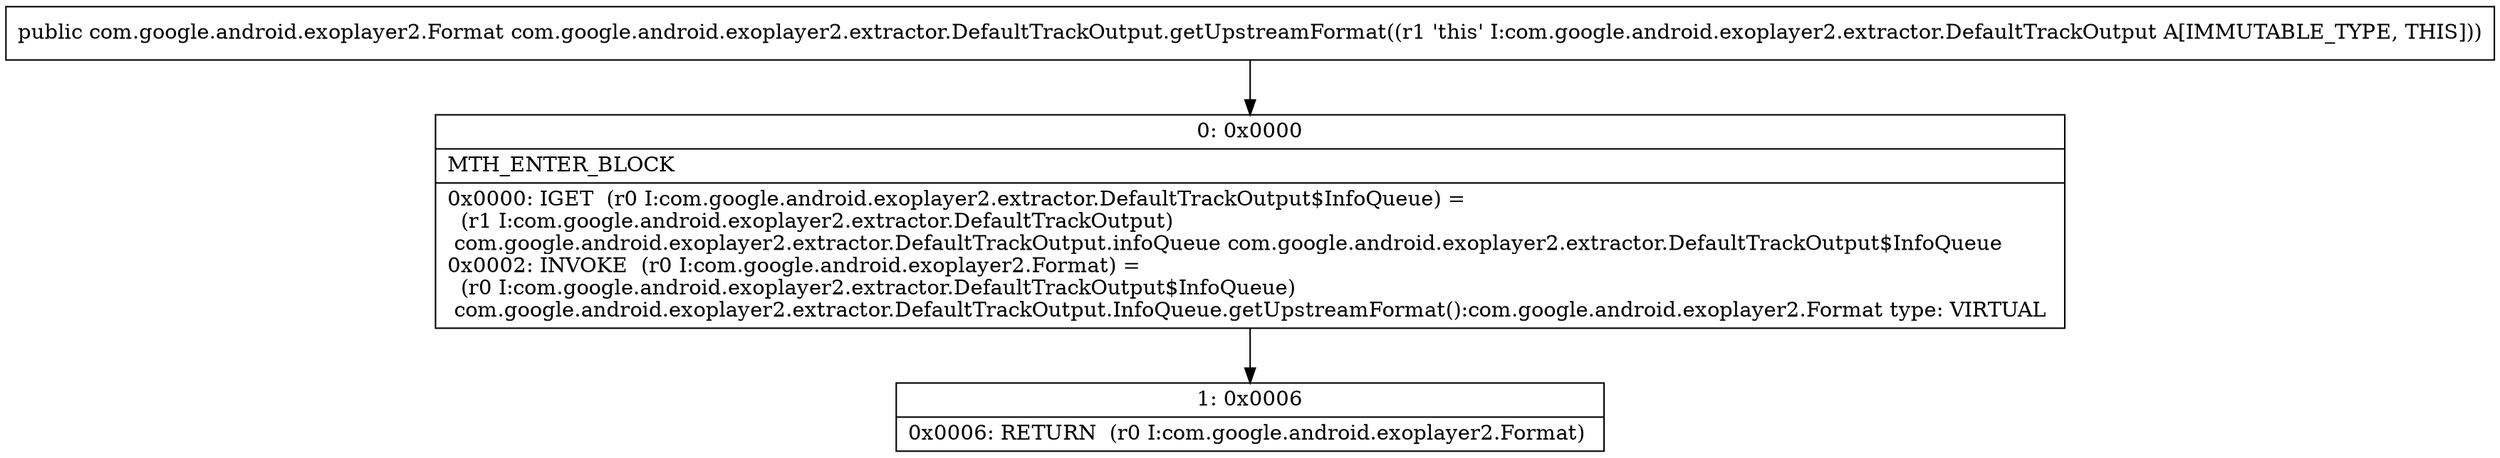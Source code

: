 digraph "CFG forcom.google.android.exoplayer2.extractor.DefaultTrackOutput.getUpstreamFormat()Lcom\/google\/android\/exoplayer2\/Format;" {
Node_0 [shape=record,label="{0\:\ 0x0000|MTH_ENTER_BLOCK\l|0x0000: IGET  (r0 I:com.google.android.exoplayer2.extractor.DefaultTrackOutput$InfoQueue) = \l  (r1 I:com.google.android.exoplayer2.extractor.DefaultTrackOutput)\l com.google.android.exoplayer2.extractor.DefaultTrackOutput.infoQueue com.google.android.exoplayer2.extractor.DefaultTrackOutput$InfoQueue \l0x0002: INVOKE  (r0 I:com.google.android.exoplayer2.Format) = \l  (r0 I:com.google.android.exoplayer2.extractor.DefaultTrackOutput$InfoQueue)\l com.google.android.exoplayer2.extractor.DefaultTrackOutput.InfoQueue.getUpstreamFormat():com.google.android.exoplayer2.Format type: VIRTUAL \l}"];
Node_1 [shape=record,label="{1\:\ 0x0006|0x0006: RETURN  (r0 I:com.google.android.exoplayer2.Format) \l}"];
MethodNode[shape=record,label="{public com.google.android.exoplayer2.Format com.google.android.exoplayer2.extractor.DefaultTrackOutput.getUpstreamFormat((r1 'this' I:com.google.android.exoplayer2.extractor.DefaultTrackOutput A[IMMUTABLE_TYPE, THIS])) }"];
MethodNode -> Node_0;
Node_0 -> Node_1;
}

